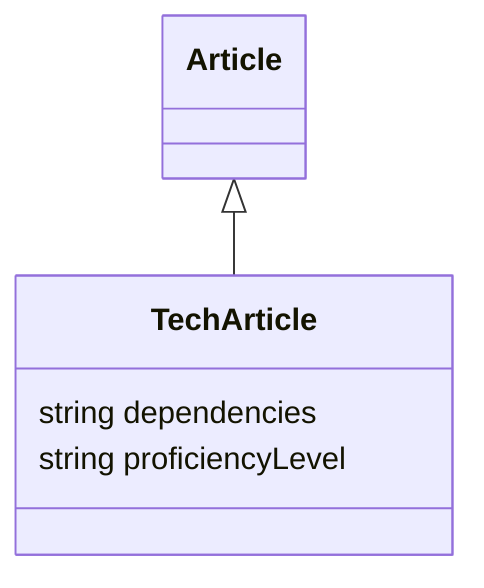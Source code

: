 classDiagram
  

Article <|-- TechArticle
class TechArticle {

  string dependencies
  string proficiencyLevel

}